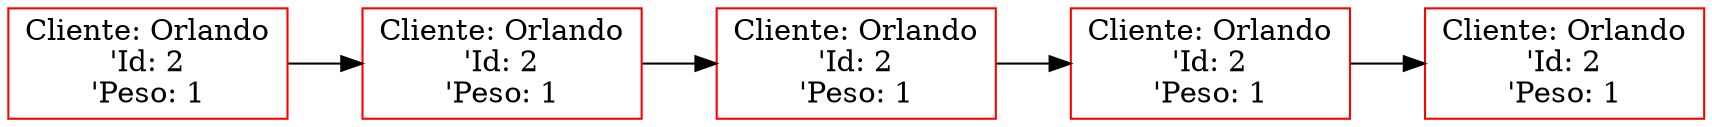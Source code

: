  digraph G {
 rankdir=LR;
 node0 [label="Cliente: Orlando\n'Id: 2\n'Peso: 1", color="red", shape="rectangle"];
 node1 [label="Cliente: Orlando\n'Id: 2\n'Peso: 1", color="red", shape="rectangle"];
 node0 -> node1 [dir="forward"];
 node2 [label="Cliente: Orlando\n'Id: 2\n'Peso: 1", color="red", shape="rectangle"];
 node1 -> node2 [dir="forward"];
 node3 [label="Cliente: Orlando\n'Id: 2\n'Peso: 1", color="red", shape="rectangle"];
 node2 -> node3 [dir="forward"];
 node4 [label="Cliente: Orlando\n'Id: 2\n'Peso: 1", color="red", shape="rectangle"];
 node3 -> node4 [dir="forward"];
 }
